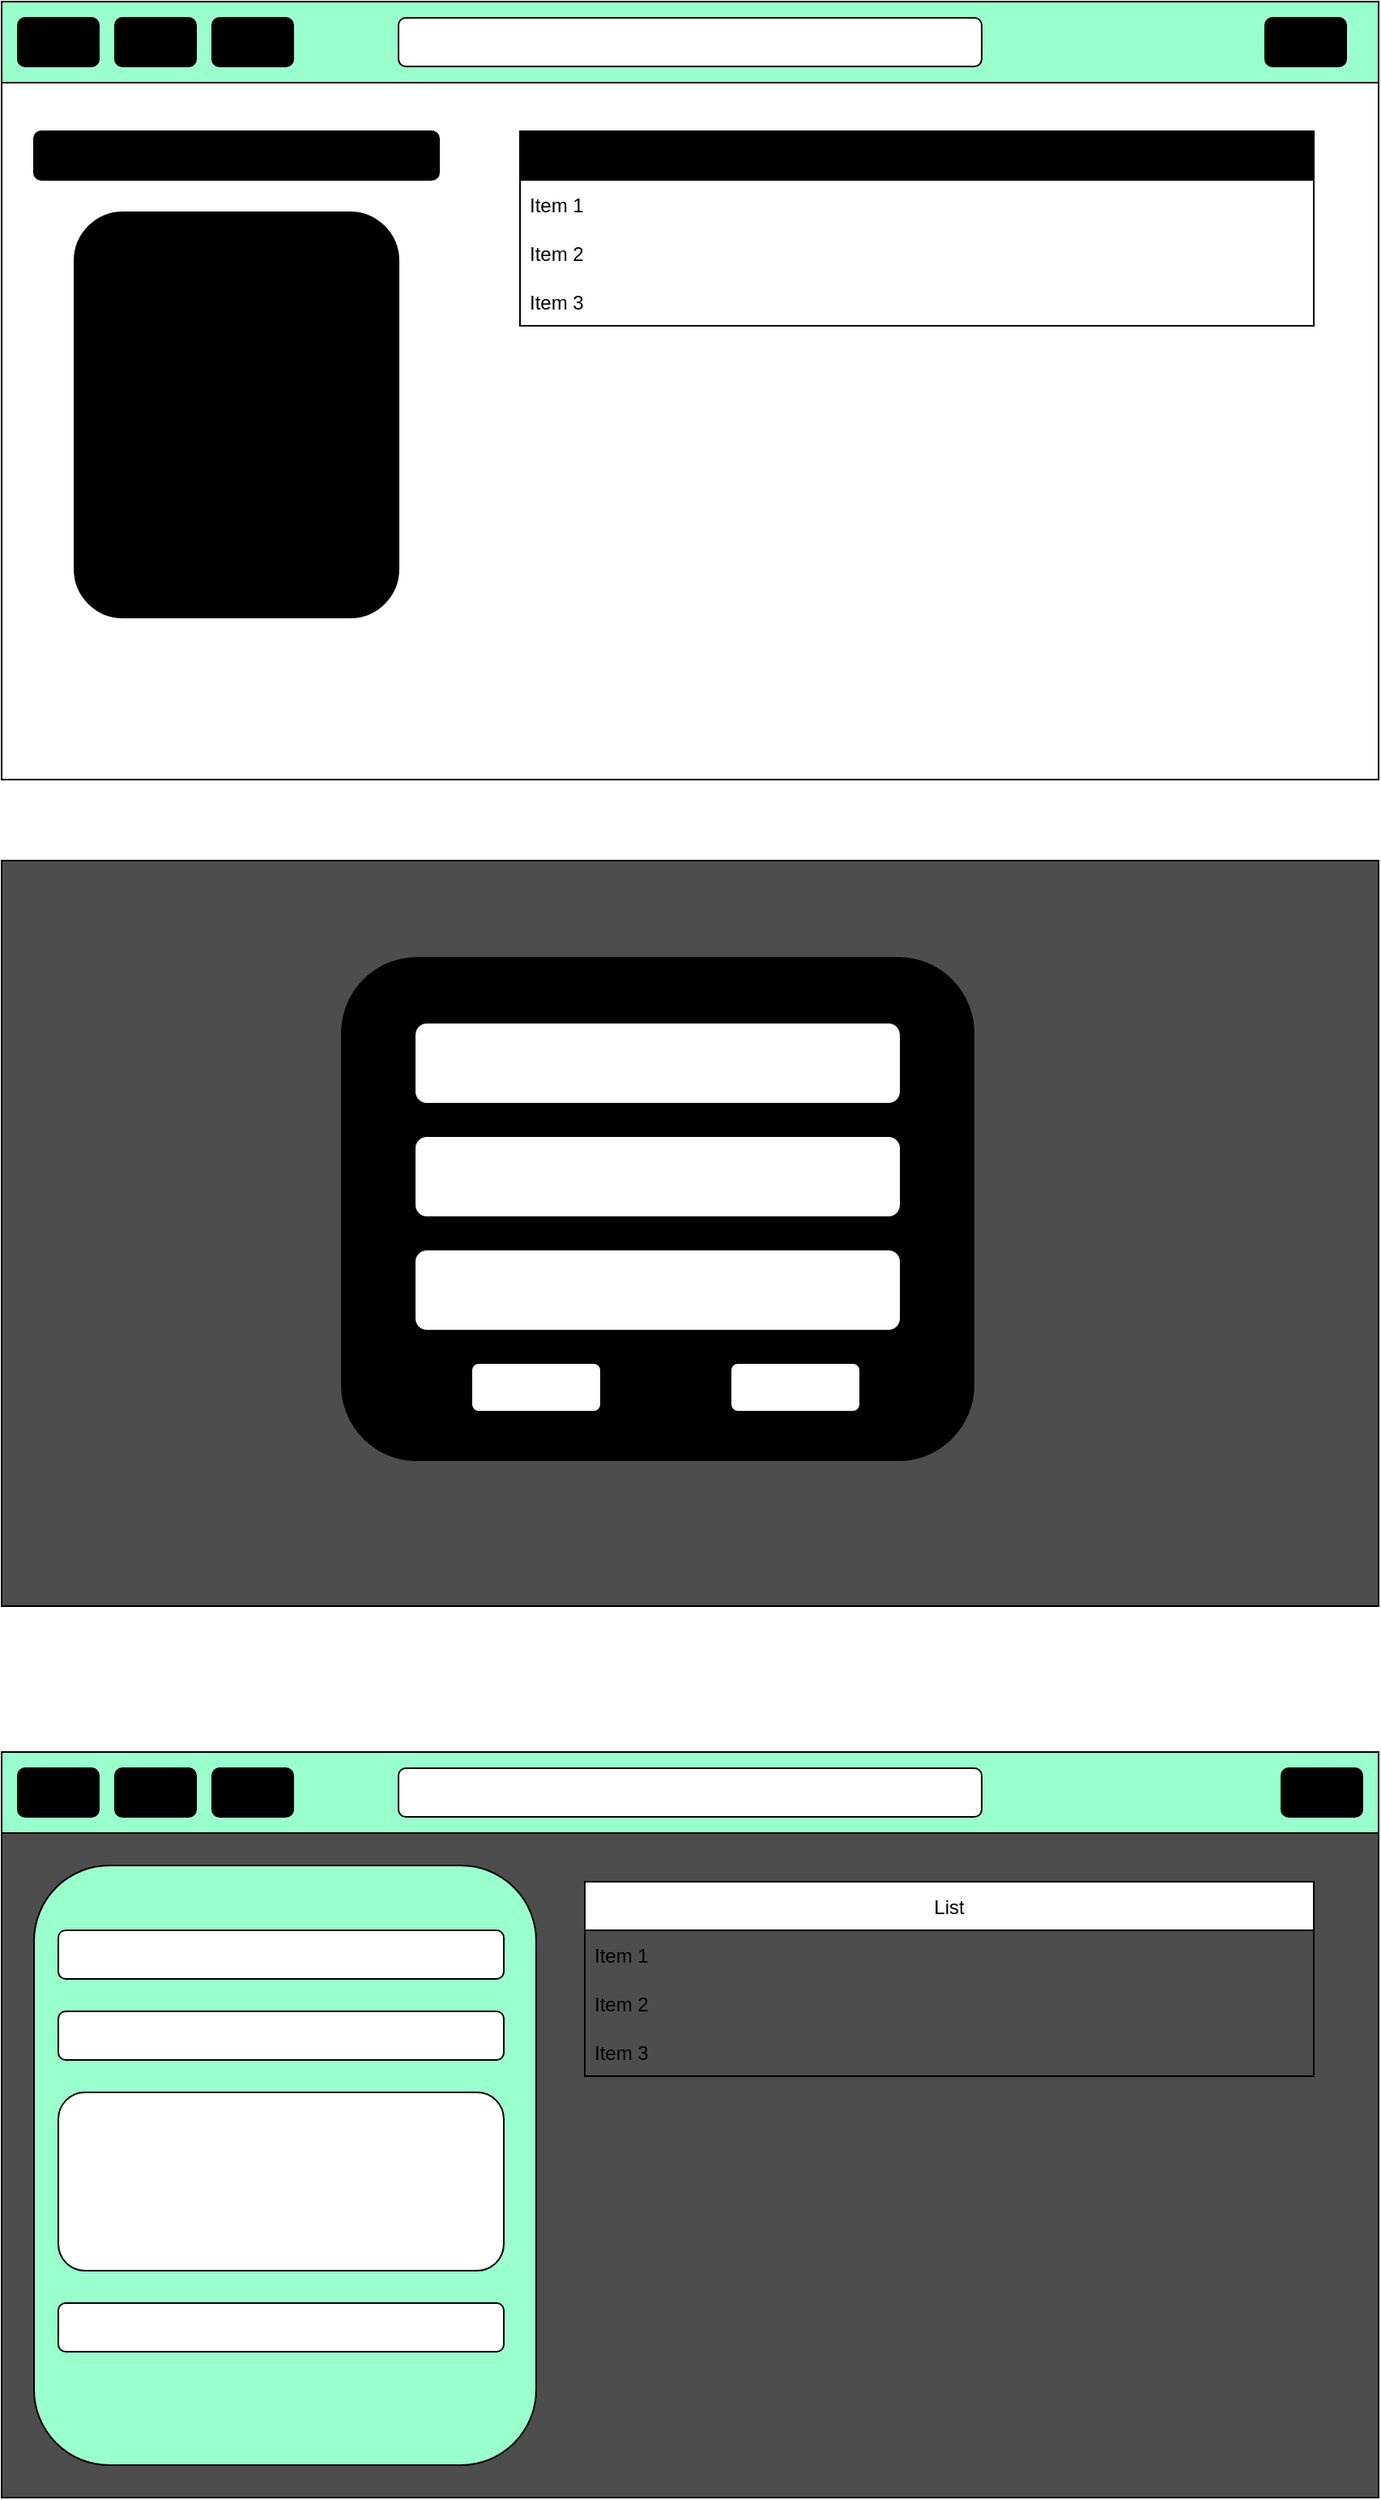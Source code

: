 <mxfile>
    <diagram id="KuyAnl9FMCYaCvb3UFT3" name="Page-1">
        <mxGraphModel dx="1952" dy="807" grid="1" gridSize="10" guides="1" tooltips="1" connect="1" arrows="1" fold="1" page="1" pageScale="1" pageWidth="850" pageHeight="1100" math="0" shadow="0">
            <root>
                <mxCell id="0"/>
                <mxCell id="1" parent="0"/>
                <mxCell id="17" value="" style="rounded=0;whiteSpace=wrap;html=1;" vertex="1" parent="1">
                    <mxGeometry x="-850" width="850" height="480" as="geometry"/>
                </mxCell>
                <mxCell id="18" value="" style="rounded=0;whiteSpace=wrap;html=1;fillColor=#99FFCC;" vertex="1" parent="1">
                    <mxGeometry x="-850" width="850" height="50" as="geometry"/>
                </mxCell>
                <mxCell id="19" value="" style="rounded=1;whiteSpace=wrap;html=1;fillColor=#000000;" vertex="1" parent="1">
                    <mxGeometry x="-840" y="10" width="50" height="30" as="geometry"/>
                </mxCell>
                <mxCell id="20" value="" style="rounded=1;whiteSpace=wrap;html=1;fillColor=#000000;" vertex="1" parent="1">
                    <mxGeometry x="-780" y="10" width="50" height="30" as="geometry"/>
                </mxCell>
                <mxCell id="21" value="" style="rounded=1;whiteSpace=wrap;html=1;fillColor=#000000;" vertex="1" parent="1">
                    <mxGeometry x="-720" y="10" width="50" height="30" as="geometry"/>
                </mxCell>
                <mxCell id="22" value="" style="rounded=1;whiteSpace=wrap;html=1;fillColor=#000000;" vertex="1" parent="1">
                    <mxGeometry x="-830" y="80" width="250" height="30" as="geometry"/>
                </mxCell>
                <mxCell id="23" value="" style="rounded=1;whiteSpace=wrap;html=1;fillColor=#000000;" vertex="1" parent="1">
                    <mxGeometry x="-805" y="130" width="200" height="250" as="geometry"/>
                </mxCell>
                <mxCell id="24" value="List" style="swimlane;fontStyle=0;childLayout=stackLayout;horizontal=1;startSize=30;horizontalStack=0;resizeParent=1;resizeParentMax=0;resizeLast=0;collapsible=1;marginBottom=0;fillColor=#000000;" vertex="1" parent="1">
                    <mxGeometry x="-530" y="80" width="490" height="120" as="geometry"/>
                </mxCell>
                <mxCell id="25" value="Item 1" style="text;strokeColor=none;fillColor=none;align=left;verticalAlign=middle;spacingLeft=4;spacingRight=4;overflow=hidden;points=[[0,0.5],[1,0.5]];portConstraint=eastwest;rotatable=0;" vertex="1" parent="24">
                    <mxGeometry y="30" width="490" height="30" as="geometry"/>
                </mxCell>
                <mxCell id="26" value="Item 2" style="text;strokeColor=none;fillColor=none;align=left;verticalAlign=middle;spacingLeft=4;spacingRight=4;overflow=hidden;points=[[0,0.5],[1,0.5]];portConstraint=eastwest;rotatable=0;" vertex="1" parent="24">
                    <mxGeometry y="60" width="490" height="30" as="geometry"/>
                </mxCell>
                <mxCell id="27" value="Item 3" style="text;strokeColor=none;fillColor=none;align=left;verticalAlign=middle;spacingLeft=4;spacingRight=4;overflow=hidden;points=[[0,0.5],[1,0.5]];portConstraint=eastwest;rotatable=0;" vertex="1" parent="24">
                    <mxGeometry y="90" width="490" height="30" as="geometry"/>
                </mxCell>
                <mxCell id="28" value="" style="rounded=0;whiteSpace=wrap;html=1;fillColor=#4D4D4D;" vertex="1" parent="1">
                    <mxGeometry x="-850" y="530" width="850" height="460" as="geometry"/>
                </mxCell>
                <mxCell id="30" value="" style="rounded=1;whiteSpace=wrap;html=1;fillColor=#000000;" vertex="1" parent="1">
                    <mxGeometry x="-640" y="590" width="390" height="310" as="geometry"/>
                </mxCell>
                <mxCell id="31" value="" style="rounded=1;whiteSpace=wrap;html=1;fillColor=#FFFFFF;" vertex="1" parent="1">
                    <mxGeometry x="-595" y="630" width="300" height="50" as="geometry"/>
                </mxCell>
                <mxCell id="32" value="" style="rounded=1;whiteSpace=wrap;html=1;fillColor=#FFFFFF;" vertex="1" parent="1">
                    <mxGeometry x="-595" y="700" width="300" height="50" as="geometry"/>
                </mxCell>
                <mxCell id="33" value="" style="rounded=1;whiteSpace=wrap;html=1;fillColor=#FFFFFF;" vertex="1" parent="1">
                    <mxGeometry x="-595" y="770" width="300" height="50" as="geometry"/>
                </mxCell>
                <mxCell id="34" value="" style="rounded=1;whiteSpace=wrap;html=1;fillColor=#FFFFFF;" vertex="1" parent="1">
                    <mxGeometry x="-560" y="840" width="80" height="30" as="geometry"/>
                </mxCell>
                <mxCell id="35" value="" style="rounded=1;whiteSpace=wrap;html=1;fillColor=#FFFFFF;" vertex="1" parent="1">
                    <mxGeometry x="-400" y="840" width="80" height="30" as="geometry"/>
                </mxCell>
                <mxCell id="36" value="" style="rounded=1;whiteSpace=wrap;html=1;fillColor=#FFFFFF;" vertex="1" parent="1">
                    <mxGeometry x="-605" y="10" width="360" height="30" as="geometry"/>
                </mxCell>
                <mxCell id="37" value="" style="rounded=0;whiteSpace=wrap;html=1;fillColor=#4D4D4D;" vertex="1" parent="1">
                    <mxGeometry x="-850" y="1080" width="850" height="460" as="geometry"/>
                </mxCell>
                <mxCell id="38" value="" style="rounded=0;whiteSpace=wrap;html=1;fillColor=#99FFCC;" vertex="1" parent="1">
                    <mxGeometry x="-850" y="1080" width="850" height="50" as="geometry"/>
                </mxCell>
                <mxCell id="40" value="" style="rounded=1;whiteSpace=wrap;html=1;fillColor=#000000;" vertex="1" parent="1">
                    <mxGeometry x="-840" y="1090" width="50" height="30" as="geometry"/>
                </mxCell>
                <mxCell id="41" value="" style="rounded=1;whiteSpace=wrap;html=1;fillColor=#000000;" vertex="1" parent="1">
                    <mxGeometry x="-780" y="1090" width="50" height="30" as="geometry"/>
                </mxCell>
                <mxCell id="42" value="" style="rounded=1;whiteSpace=wrap;html=1;fillColor=#000000;" vertex="1" parent="1">
                    <mxGeometry x="-720" y="1090" width="50" height="30" as="geometry"/>
                </mxCell>
                <mxCell id="43" value="" style="rounded=1;whiteSpace=wrap;html=1;fillColor=#FFFFFF;" vertex="1" parent="1">
                    <mxGeometry x="-605" y="1090" width="360" height="30" as="geometry"/>
                </mxCell>
                <mxCell id="44" value="" style="rounded=1;whiteSpace=wrap;html=1;fillColor=#000000;" vertex="1" parent="1">
                    <mxGeometry x="-70" y="10" width="50" height="30" as="geometry"/>
                </mxCell>
                <mxCell id="47" value="" style="rounded=1;whiteSpace=wrap;html=1;fillColor=#99FFCC;" vertex="1" parent="1">
                    <mxGeometry x="-830" y="1150" width="310" height="370" as="geometry"/>
                </mxCell>
                <mxCell id="48" value="" style="rounded=1;whiteSpace=wrap;html=1;fillColor=#FFFFFF;" vertex="1" parent="1">
                    <mxGeometry x="-815" y="1190" width="275" height="30" as="geometry"/>
                </mxCell>
                <mxCell id="49" value="" style="rounded=1;whiteSpace=wrap;html=1;fillColor=#FFFFFF;" vertex="1" parent="1">
                    <mxGeometry x="-815" y="1240" width="275" height="30" as="geometry"/>
                </mxCell>
                <mxCell id="50" value="" style="rounded=1;whiteSpace=wrap;html=1;fillColor=#FFFFFF;" vertex="1" parent="1">
                    <mxGeometry x="-815" y="1290" width="275" height="110" as="geometry"/>
                </mxCell>
                <mxCell id="52" value="" style="rounded=1;whiteSpace=wrap;html=1;fillColor=#FFFFFF;" vertex="1" parent="1">
                    <mxGeometry x="-815" y="1420" width="275" height="30" as="geometry"/>
                </mxCell>
                <mxCell id="53" value="List" style="swimlane;fontStyle=0;childLayout=stackLayout;horizontal=1;startSize=30;horizontalStack=0;resizeParent=1;resizeParentMax=0;resizeLast=0;collapsible=1;marginBottom=0;fillColor=#FFFFFF;" vertex="1" parent="1">
                    <mxGeometry x="-490" y="1160" width="450" height="120" as="geometry"/>
                </mxCell>
                <mxCell id="54" value="Item 1" style="text;strokeColor=none;fillColor=none;align=left;verticalAlign=middle;spacingLeft=4;spacingRight=4;overflow=hidden;points=[[0,0.5],[1,0.5]];portConstraint=eastwest;rotatable=0;" vertex="1" parent="53">
                    <mxGeometry y="30" width="450" height="30" as="geometry"/>
                </mxCell>
                <mxCell id="55" value="Item 2" style="text;strokeColor=none;fillColor=none;align=left;verticalAlign=middle;spacingLeft=4;spacingRight=4;overflow=hidden;points=[[0,0.5],[1,0.5]];portConstraint=eastwest;rotatable=0;" vertex="1" parent="53">
                    <mxGeometry y="60" width="450" height="30" as="geometry"/>
                </mxCell>
                <mxCell id="56" value="Item 3" style="text;strokeColor=none;fillColor=none;align=left;verticalAlign=middle;spacingLeft=4;spacingRight=4;overflow=hidden;points=[[0,0.5],[1,0.5]];portConstraint=eastwest;rotatable=0;" vertex="1" parent="53">
                    <mxGeometry y="90" width="450" height="30" as="geometry"/>
                </mxCell>
                <mxCell id="57" value="" style="rounded=1;whiteSpace=wrap;html=1;fillColor=#000000;" vertex="1" parent="1">
                    <mxGeometry x="-60" y="1090" width="50" height="30" as="geometry"/>
                </mxCell>
            </root>
        </mxGraphModel>
    </diagram>
</mxfile>